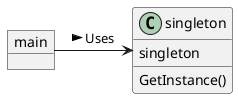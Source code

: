 @startuml
'https://plantuml.com/class-diagram

object main
class singleton {
    singleton
    GetInstance()
}

main -> singleton: Uses >

@enduml